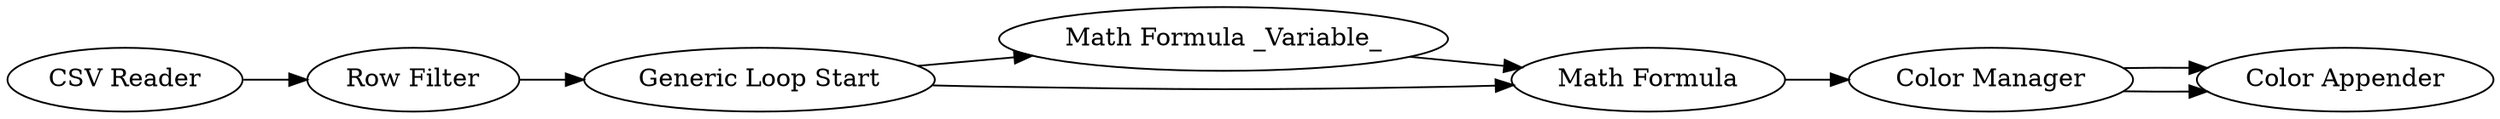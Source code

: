 digraph {
	1 [label="CSV Reader"]
	2 [label="Row Filter"]
	3 [label="Generic Loop Start"]
	4 [label="Math Formula _Variable_"]
	6 [label="Math Formula"]
	7 [label="Color Appender"]
	8 [label="Color Manager"]
	1 -> 2
	2 -> 3
	3 -> 4
	3 -> 6
	4 -> 6
	6 -> 8
	8 -> 7
	8 -> 7
	rankdir=LR
}
